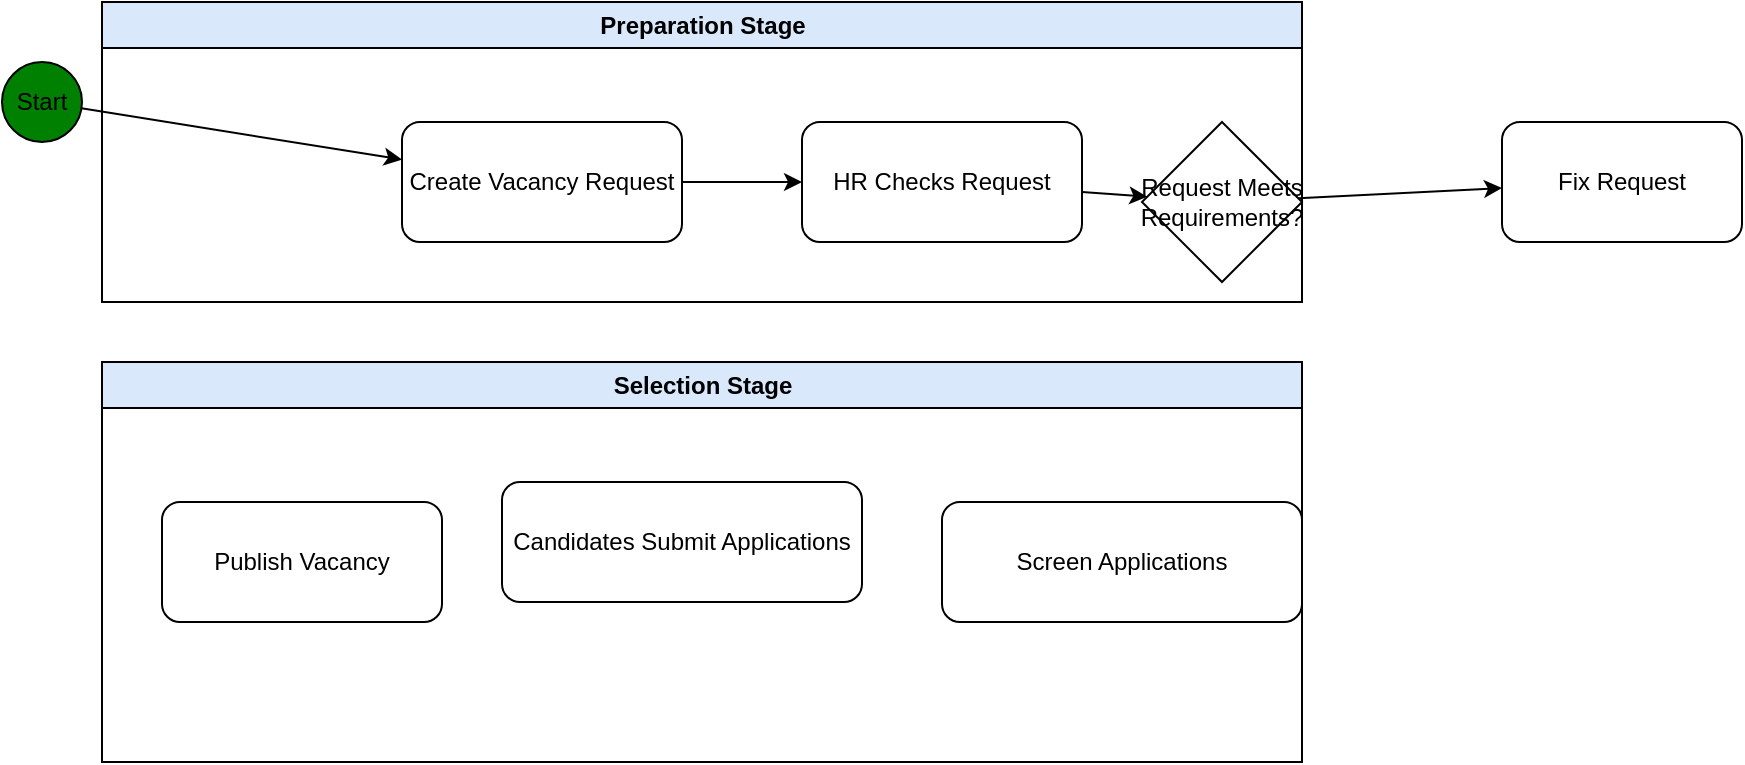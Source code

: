 <mxfile version="25.0.1">
  <diagram name="Activity Diagram" id="0">
    <mxGraphModel dx="1500" dy="757" grid="1" gridSize="10" guides="1" tooltips="1" connect="1" arrows="1" fold="1" page="1" pageScale="1" pageWidth="800" pageHeight="600" math="0" shadow="0">
      <root>
        <mxCell id="0" />
        <mxCell id="1" parent="0" />
        <mxCell id="start" value="Start" style="ellipse;whiteSpace=wrap;html=1;fillColor=green;strokeColor=black;" parent="1" vertex="1">
          <mxGeometry x="50" y="50" width="40" height="40" as="geometry" />
        </mxCell>
        <mxCell id="prep_stage" value="Preparation Stage" style="swimlane;html=1;fillColor=#dae8fc;" parent="1" vertex="1">
          <mxGeometry x="100" y="20" width="600" height="150" as="geometry" />
        </mxCell>
        <mxCell id="create_request" value="Create Vacancy Request" style="rounded=1;whiteSpace=wrap;html=1;" parent="prep_stage" vertex="1">
          <mxGeometry x="150" y="60" width="140" height="60" as="geometry" />
        </mxCell>
        <mxCell id="hr_check" value="HR Checks Request" style="rounded=1;whiteSpace=wrap;html=1;" parent="prep_stage" vertex="1">
          <mxGeometry x="350" y="60" width="140" height="60" as="geometry" />
        </mxCell>
        <mxCell id="check_decision" value="Request Meets Requirements?" style="rhombus;whiteSpace=wrap;html=1;" parent="prep_stage" vertex="1">
          <mxGeometry x="520" y="60" width="80" height="80" as="geometry" />
        </mxCell>
        <mxCell id="request_fix" value="Fix Request" style="rounded=1;whiteSpace=wrap;html=1;" parent="prep_stage" vertex="1">
          <mxGeometry x="700" y="60" width="120" height="60" as="geometry" />
        </mxCell>
        <mxCell id="select_stage" value="Selection Stage" style="swimlane;html=1;fillColor=#dae8fc;" parent="1" vertex="1">
          <mxGeometry x="100" y="200" width="600" height="200" as="geometry" />
        </mxCell>
        <mxCell id="publish_vacancy" value="Publish Vacancy" style="rounded=1;whiteSpace=wrap;html=1;" parent="select_stage" vertex="1">
          <mxGeometry x="30" y="70" width="140" height="60" as="geometry" />
        </mxCell>
        <mxCell id="submit_applications" value="Candidates Submit Applications" style="rounded=1;whiteSpace=wrap;html=1;" parent="select_stage" vertex="1">
          <mxGeometry x="200" y="60" width="180" height="60" as="geometry" />
        </mxCell>
        <mxCell id="screen_applications" value="Screen Applications" style="rounded=1;whiteSpace=wrap;html=1;" parent="select_stage" vertex="1">
          <mxGeometry x="420" y="70" width="180" height="60" as="geometry" />
        </mxCell>
        <mxCell id="edge1" parent="1" source="start" target="create_request" edge="1">
          <mxGeometry relative="1" as="geometry" />
        </mxCell>
        <mxCell id="edge2" parent="1" source="create_request" target="hr_check" edge="1">
          <mxGeometry relative="1" as="geometry" />
        </mxCell>
        <mxCell id="edge3" parent="1" source="hr_check" target="check_decision" edge="1">
          <mxGeometry relative="1" as="geometry" />
        </mxCell>
        <mxCell id="edge4" parent="1" source="check_decision" target="request_fix" edge="1">
          <mxGeometry relative="1" as="geometry" />
        </mxCell>
      </root>
    </mxGraphModel>
  </diagram>
</mxfile>
